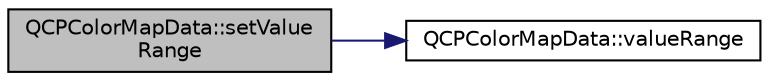 digraph "QCPColorMapData::setValueRange"
{
 // LATEX_PDF_SIZE
  edge [fontname="Helvetica",fontsize="10",labelfontname="Helvetica",labelfontsize="10"];
  node [fontname="Helvetica",fontsize="10",shape=record];
  rankdir="LR";
  Node1 [label="QCPColorMapData::setValue\lRange",height=0.2,width=0.4,color="black", fillcolor="grey75", style="filled", fontcolor="black",tooltip=" "];
  Node1 -> Node2 [color="midnightblue",fontsize="10",style="solid",fontname="Helvetica"];
  Node2 [label="QCPColorMapData::valueRange",height=0.2,width=0.4,color="black", fillcolor="white", style="filled",URL="$classQCPColorMapData.html#a818e4e384aa4e5fad69ac603924394d3",tooltip=" "];
}
